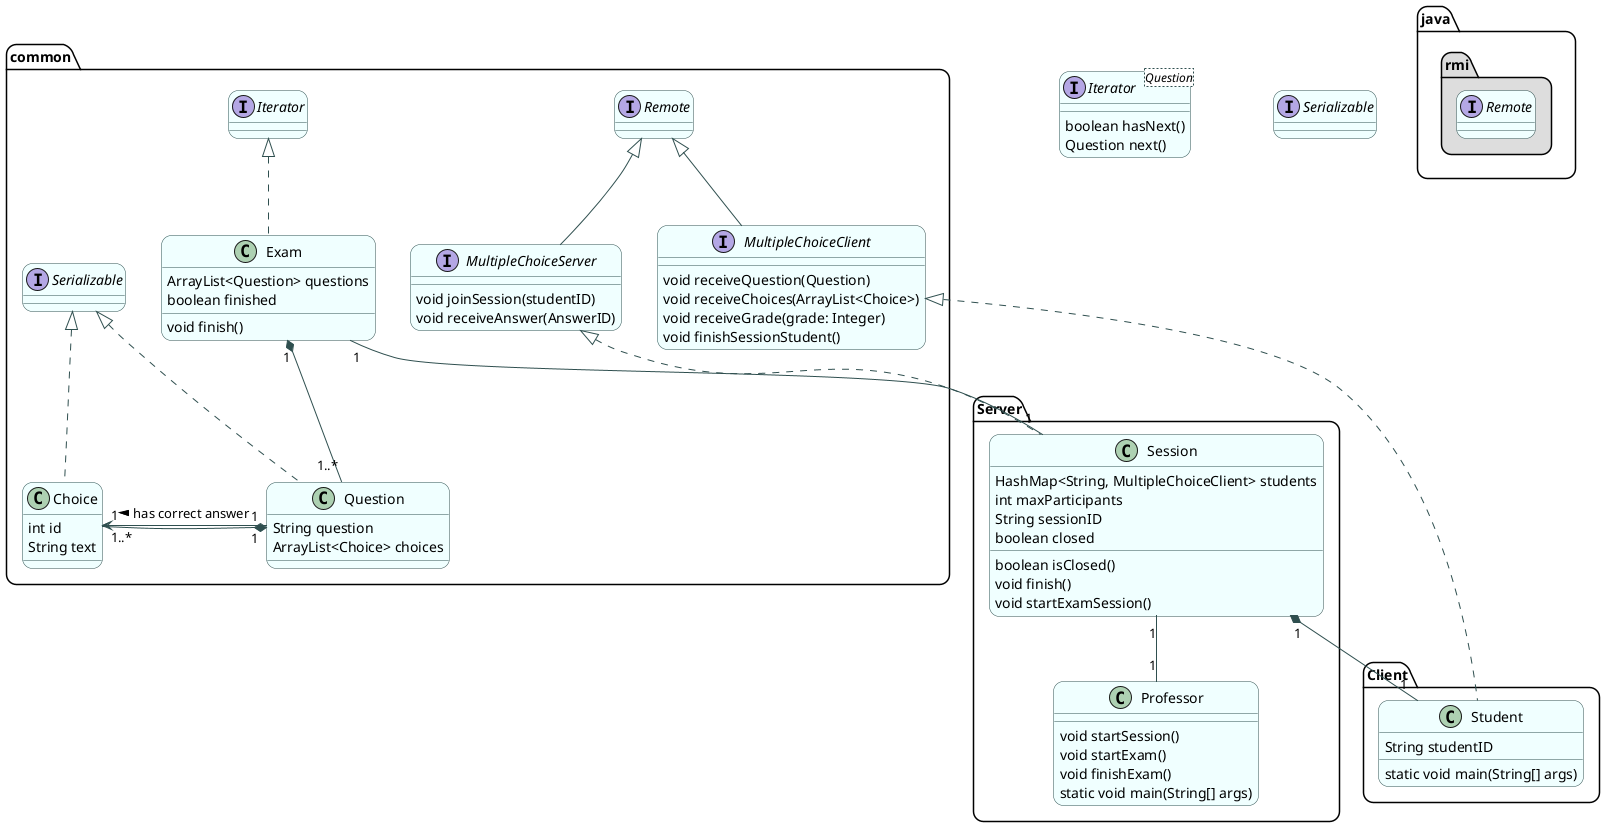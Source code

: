 @startuml
skinparam roundcorner 20
skinparam class {
BackgroundColor Azure
BorderColor DarkSlateGray
ArrowColor DarkSlateGray
}
skinparam stereotypeCBackgroundColor GreenYellow

package "java.rmi" #DDDDDD {
    interface Remote {

    }
}
interface Iterator<Question> {
    boolean hasNext()
    Question next()
}
interface Serializable {
}
package "common" {
    class Choice implements Serializable {
        int id
        String text
    }
    class Question implements Serializable {
        String question
        ArrayList<Choice> choices
    }
    class Exam implements Iterator {
        ArrayList<Question> questions
        boolean finished
        void finish()
    }
    together {
        interface MultipleChoiceClient extends Remote {
            void receiveQuestion(Question)
            void receiveChoices(ArrayList<Choice>)
            void receiveGrade(grade: Integer)
            void finishSessionStudent()
        }
        interface MultipleChoiceServer extends Remote {
            void joinSession(studentID)
            void receiveAnswer(AnswerID)
        }
    }
    
}
package "Server" {
    class Professor {
        void startSession()
        void startExam()
        void finishExam()
        static void main(String[] args)
    }
    class Session {
        HashMap<String, MultipleChoiceClient> students
        int maxParticipants
        String sessionID
        boolean closed
        boolean isClosed()
        void finish()
        void startExamSession()
    }
}
package "Client" {
    class Student {
        String studentID
        static void main(String[] args)
    }
}

Choice "1..*" -up-* "1" Question
Question "1" -left-> "1" Choice: has correct answer >
Exam "1" *-- "1..*" Question
Exam "1" -- "1" Session
Session "1" *-- "1" Student
Professor "1" -up- "1" Session
MultipleChoiceClient <|.. Student
MultipleChoiceServer <|.. Session

@enduml